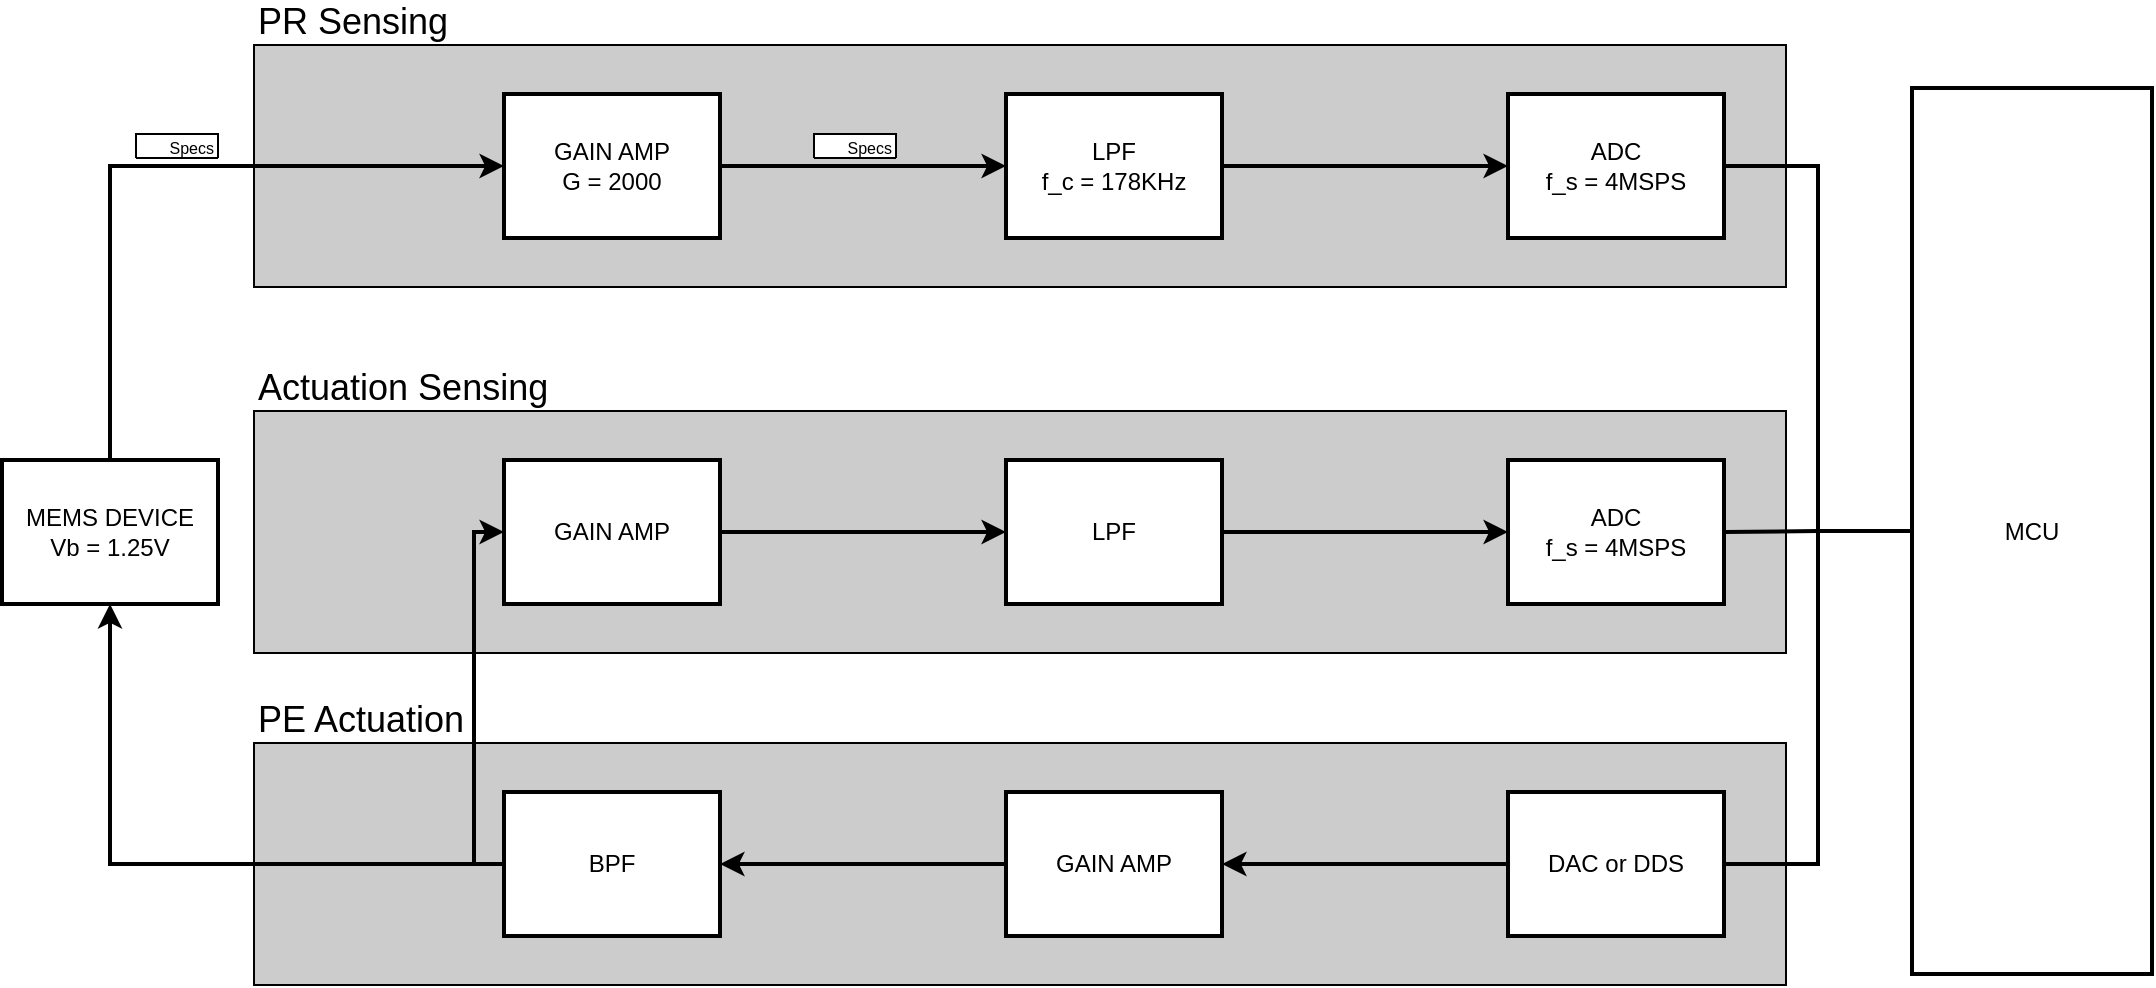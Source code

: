 <mxfile version="26.0.4">
  <diagram name="Page-1" id="SZZ0gEDGvlN5G_9kjv5t">
    <mxGraphModel dx="2052" dy="1320" grid="0" gridSize="10" guides="1" tooltips="1" connect="1" arrows="1" fold="1" page="1" pageScale="1" pageWidth="1654" pageHeight="1169" math="0" shadow="0">
      <root>
        <mxCell id="0" />
        <mxCell id="1" parent="0" />
        <mxCell id="HjpI4oTt8wgdMNK6Tnfc-30" value="" style="rounded=0;whiteSpace=wrap;html=1;fillColor=#CCCCCC;" parent="1" vertex="1">
          <mxGeometry x="313" y="635.5" width="766" height="121" as="geometry" />
        </mxCell>
        <mxCell id="HjpI4oTt8wgdMNK6Tnfc-23" value="" style="rounded=0;whiteSpace=wrap;html=1;fillColor=#CCCCCC;" parent="1" vertex="1">
          <mxGeometry x="313" y="469.5" width="766" height="121" as="geometry" />
        </mxCell>
        <mxCell id="HjpI4oTt8wgdMNK6Tnfc-20" value="" style="rounded=0;whiteSpace=wrap;html=1;fillColor=#CCCCCC;" parent="1" vertex="1">
          <mxGeometry x="313" y="286.5" width="766" height="121" as="geometry" />
        </mxCell>
        <mxCell id="HjpI4oTt8wgdMNK6Tnfc-3" style="edgeStyle=orthogonalEdgeStyle;rounded=0;orthogonalLoop=1;jettySize=auto;html=1;exitX=1;exitY=0.5;exitDx=0;exitDy=0;strokeWidth=2;" parent="1" source="HjpI4oTt8wgdMNK6Tnfc-1" target="HjpI4oTt8wgdMNK6Tnfc-2" edge="1">
          <mxGeometry relative="1" as="geometry">
            <Array as="points">
              <mxPoint x="241" y="530" />
              <mxPoint x="241" y="347" />
            </Array>
          </mxGeometry>
        </mxCell>
        <mxCell id="HjpI4oTt8wgdMNK6Tnfc-1" value="MEMS DEVICE&lt;div&gt;Vb = 1.25V&lt;/div&gt;" style="rounded=0;whiteSpace=wrap;html=1;strokeWidth=2;" parent="1" vertex="1">
          <mxGeometry x="187" y="494" width="108" height="72" as="geometry" />
        </mxCell>
        <mxCell id="HjpI4oTt8wgdMNK6Tnfc-5" style="edgeStyle=orthogonalEdgeStyle;rounded=0;orthogonalLoop=1;jettySize=auto;html=1;exitX=1;exitY=0.5;exitDx=0;exitDy=0;entryX=0;entryY=0.5;entryDx=0;entryDy=0;strokeWidth=2;" parent="1" source="HjpI4oTt8wgdMNK6Tnfc-2" target="HjpI4oTt8wgdMNK6Tnfc-4" edge="1">
          <mxGeometry relative="1" as="geometry" />
        </mxCell>
        <mxCell id="HjpI4oTt8wgdMNK6Tnfc-2" value="GAIN AMP&lt;div&gt;G = 2000&lt;/div&gt;" style="rounded=0;whiteSpace=wrap;html=1;strokeWidth=2;" parent="1" vertex="1">
          <mxGeometry x="438" y="311" width="108" height="72" as="geometry" />
        </mxCell>
        <mxCell id="HjpI4oTt8wgdMNK6Tnfc-7" style="edgeStyle=orthogonalEdgeStyle;rounded=0;orthogonalLoop=1;jettySize=auto;html=1;exitX=1;exitY=0.5;exitDx=0;exitDy=0;entryX=0;entryY=0.5;entryDx=0;entryDy=0;strokeWidth=2;" parent="1" source="HjpI4oTt8wgdMNK6Tnfc-4" target="HjpI4oTt8wgdMNK6Tnfc-6" edge="1">
          <mxGeometry relative="1" as="geometry" />
        </mxCell>
        <mxCell id="HjpI4oTt8wgdMNK6Tnfc-4" value="LPF&lt;div&gt;f_c = 178KHz&lt;/div&gt;" style="rounded=0;whiteSpace=wrap;html=1;strokeWidth=2;" parent="1" vertex="1">
          <mxGeometry x="689" y="311" width="108" height="72" as="geometry" />
        </mxCell>
        <mxCell id="HjpI4oTt8wgdMNK6Tnfc-6" value="ADC&lt;div&gt;f_s = 4MSPS&lt;/div&gt;" style="rounded=0;whiteSpace=wrap;html=1;strokeWidth=2;" parent="1" vertex="1">
          <mxGeometry x="940" y="311" width="108" height="72" as="geometry" />
        </mxCell>
        <mxCell id="HjpI4oTt8wgdMNK6Tnfc-25" style="edgeStyle=orthogonalEdgeStyle;rounded=0;orthogonalLoop=1;jettySize=auto;html=1;exitX=0;exitY=0.5;exitDx=0;exitDy=0;entryX=1;entryY=0.5;entryDx=0;entryDy=0;strokeWidth=2;" parent="1" source="HjpI4oTt8wgdMNK6Tnfc-8" target="HjpI4oTt8wgdMNK6Tnfc-24" edge="1">
          <mxGeometry relative="1" as="geometry" />
        </mxCell>
        <mxCell id="HjpI4oTt8wgdMNK6Tnfc-8" value="DAC or DDS" style="rounded=0;whiteSpace=wrap;html=1;strokeWidth=2;" parent="1" vertex="1">
          <mxGeometry x="940" y="660" width="108" height="72" as="geometry" />
        </mxCell>
        <mxCell id="HjpI4oTt8wgdMNK6Tnfc-14" style="edgeStyle=orthogonalEdgeStyle;rounded=0;orthogonalLoop=1;jettySize=auto;html=1;exitX=1;exitY=0.5;exitDx=0;exitDy=0;entryX=0;entryY=0.5;entryDx=0;entryDy=0;strokeWidth=2;" parent="1" source="HjpI4oTt8wgdMNK6Tnfc-15" target="HjpI4oTt8wgdMNK6Tnfc-17" edge="1">
          <mxGeometry relative="1" as="geometry" />
        </mxCell>
        <mxCell id="HjpI4oTt8wgdMNK6Tnfc-15" value="GAIN AMP" style="rounded=0;whiteSpace=wrap;html=1;strokeWidth=2;" parent="1" vertex="1">
          <mxGeometry x="438" y="494" width="108" height="72" as="geometry" />
        </mxCell>
        <mxCell id="HjpI4oTt8wgdMNK6Tnfc-16" style="edgeStyle=orthogonalEdgeStyle;rounded=0;orthogonalLoop=1;jettySize=auto;html=1;exitX=1;exitY=0.5;exitDx=0;exitDy=0;entryX=0;entryY=0.5;entryDx=0;entryDy=0;strokeWidth=2;" parent="1" source="HjpI4oTt8wgdMNK6Tnfc-17" target="HjpI4oTt8wgdMNK6Tnfc-18" edge="1">
          <mxGeometry relative="1" as="geometry" />
        </mxCell>
        <mxCell id="HjpI4oTt8wgdMNK6Tnfc-17" value="LPF" style="rounded=0;whiteSpace=wrap;html=1;strokeWidth=2;" parent="1" vertex="1">
          <mxGeometry x="689" y="494" width="108" height="72" as="geometry" />
        </mxCell>
        <mxCell id="HjpI4oTt8wgdMNK6Tnfc-18" value="ADC&lt;div&gt;f_s = 4MSPS&lt;br&gt;&lt;/div&gt;" style="rounded=0;whiteSpace=wrap;html=1;strokeWidth=2;" parent="1" vertex="1">
          <mxGeometry x="940" y="494" width="108" height="72" as="geometry" />
        </mxCell>
        <mxCell id="HjpI4oTt8wgdMNK6Tnfc-21" value="&lt;font style=&quot;font-size: 18px;&quot;&gt;PR Sensing&lt;/font&gt;" style="text;html=1;align=left;verticalAlign=middle;whiteSpace=wrap;rounded=0;" parent="1" vertex="1">
          <mxGeometry x="313" y="264" width="122" height="22.5" as="geometry" />
        </mxCell>
        <mxCell id="HjpI4oTt8wgdMNK6Tnfc-27" style="edgeStyle=orthogonalEdgeStyle;rounded=0;orthogonalLoop=1;jettySize=auto;html=1;exitX=0;exitY=0.5;exitDx=0;exitDy=0;strokeWidth=2;" parent="1" source="HjpI4oTt8wgdMNK6Tnfc-24" target="HjpI4oTt8wgdMNK6Tnfc-26" edge="1">
          <mxGeometry relative="1" as="geometry" />
        </mxCell>
        <mxCell id="HjpI4oTt8wgdMNK6Tnfc-24" value="GAIN AMP" style="rounded=0;whiteSpace=wrap;html=1;strokeWidth=2;" parent="1" vertex="1">
          <mxGeometry x="689" y="660" width="108" height="72" as="geometry" />
        </mxCell>
        <mxCell id="HjpI4oTt8wgdMNK6Tnfc-28" style="edgeStyle=orthogonalEdgeStyle;rounded=0;orthogonalLoop=1;jettySize=auto;html=1;exitX=0;exitY=0.5;exitDx=0;exitDy=0;entryX=0.5;entryY=1;entryDx=0;entryDy=0;strokeWidth=2;" parent="1" source="HjpI4oTt8wgdMNK6Tnfc-26" target="HjpI4oTt8wgdMNK6Tnfc-1" edge="1">
          <mxGeometry relative="1" as="geometry" />
        </mxCell>
        <mxCell id="HjpI4oTt8wgdMNK6Tnfc-29" style="edgeStyle=orthogonalEdgeStyle;rounded=0;orthogonalLoop=1;jettySize=auto;html=1;exitX=0;exitY=0.5;exitDx=0;exitDy=0;entryX=0;entryY=0.5;entryDx=0;entryDy=0;strokeWidth=2;" parent="1" source="HjpI4oTt8wgdMNK6Tnfc-26" target="HjpI4oTt8wgdMNK6Tnfc-15" edge="1">
          <mxGeometry relative="1" as="geometry">
            <Array as="points">
              <mxPoint x="423" y="696" />
              <mxPoint x="423" y="530" />
            </Array>
          </mxGeometry>
        </mxCell>
        <mxCell id="HjpI4oTt8wgdMNK6Tnfc-26" value="B&lt;span style=&quot;background-color: transparent; color: light-dark(rgb(0, 0, 0), rgb(255, 255, 255));&quot;&gt;PF&lt;/span&gt;" style="rounded=0;whiteSpace=wrap;html=1;strokeWidth=2;" parent="1" vertex="1">
          <mxGeometry x="438" y="660" width="108" height="72" as="geometry" />
        </mxCell>
        <mxCell id="HjpI4oTt8wgdMNK6Tnfc-32" value="&lt;font style=&quot;font-size: 18px;&quot;&gt;PE Actuation&lt;/font&gt;" style="text;html=1;align=left;verticalAlign=middle;whiteSpace=wrap;rounded=0;" parent="1" vertex="1">
          <mxGeometry x="313" y="613" width="122" height="22.5" as="geometry" />
        </mxCell>
        <mxCell id="HjpI4oTt8wgdMNK6Tnfc-33" value="&lt;font style=&quot;font-size: 18px;&quot;&gt;Actuation Sensing&lt;/font&gt;" style="text;html=1;align=left;verticalAlign=middle;whiteSpace=wrap;rounded=0;" parent="1" vertex="1">
          <mxGeometry x="313" y="447" width="161" height="22.5" as="geometry" />
        </mxCell>
        <mxCell id="HjpI4oTt8wgdMNK6Tnfc-36" style="edgeStyle=orthogonalEdgeStyle;rounded=0;orthogonalLoop=1;jettySize=auto;html=1;exitX=0;exitY=0.5;exitDx=0;exitDy=0;strokeWidth=2;endArrow=none;endFill=0;" parent="1" source="HjpI4oTt8wgdMNK6Tnfc-34" target="HjpI4oTt8wgdMNK6Tnfc-6" edge="1">
          <mxGeometry relative="1" as="geometry" />
        </mxCell>
        <mxCell id="HjpI4oTt8wgdMNK6Tnfc-37" style="edgeStyle=orthogonalEdgeStyle;rounded=0;orthogonalLoop=1;jettySize=auto;html=1;exitX=0;exitY=0.5;exitDx=0;exitDy=0;strokeWidth=2;endArrow=none;endFill=0;" parent="1" source="HjpI4oTt8wgdMNK6Tnfc-34" target="HjpI4oTt8wgdMNK6Tnfc-18" edge="1">
          <mxGeometry relative="1" as="geometry" />
        </mxCell>
        <mxCell id="HjpI4oTt8wgdMNK6Tnfc-38" style="edgeStyle=orthogonalEdgeStyle;rounded=0;orthogonalLoop=1;jettySize=auto;html=1;exitX=0;exitY=0.5;exitDx=0;exitDy=0;strokeWidth=2;endArrow=none;endFill=0;" parent="1" source="HjpI4oTt8wgdMNK6Tnfc-34" target="HjpI4oTt8wgdMNK6Tnfc-8" edge="1">
          <mxGeometry relative="1" as="geometry" />
        </mxCell>
        <mxCell id="HjpI4oTt8wgdMNK6Tnfc-34" value="MCU" style="rounded=0;whiteSpace=wrap;html=1;strokeWidth=2;" parent="1" vertex="1">
          <mxGeometry x="1142" y="308" width="120" height="443" as="geometry" />
        </mxCell>
        <mxCell id="HjpI4oTt8wgdMNK6Tnfc-58" value="&lt;font style=&quot;font-size: 8px;&quot;&gt;Specs&lt;/font&gt;" style="swimlane;fontStyle=0;childLayout=stackLayout;horizontal=1;startSize=12;horizontalStack=0;resizeParent=1;resizeParentMax=0;resizeLast=0;collapsible=1;marginBottom=0;whiteSpace=wrap;html=1;movable=1;resizable=1;rotatable=1;deletable=1;editable=1;locked=0;connectable=1;rounded=1;swimlaneLine=1;shadow=0;glass=0;align=right;" parent="1" vertex="1" collapsed="1">
          <mxGeometry x="254" y="331" width="41" height="12" as="geometry">
            <mxRectangle x="254" y="331" width="136" height="81" as="alternateBounds" />
          </mxGeometry>
        </mxCell>
        <mxCell id="HjpI4oTt8wgdMNK6Tnfc-59" value="&lt;font style=&quot;font-size: 8px;&quot;&gt;FS deflection =&amp;nbsp;± 600nm&lt;/font&gt;" style="text;align=left;verticalAlign=middle;spacingLeft=4;spacingRight=4;overflow=hidden;points=[[0,0.5],[1,0.5]];portConstraint=eastwest;rotatable=0;whiteSpace=wrap;html=1;rounded=0;fillColor=default;" parent="HjpI4oTt8wgdMNK6Tnfc-58" vertex="1">
          <mxGeometry y="12" width="136" height="16" as="geometry" />
        </mxCell>
        <mxCell id="HjpI4oTt8wgdMNK6Tnfc-60" value="&lt;font style=&quot;font-size: 8px;&quot;&gt;FS voltage =&amp;nbsp;± 0.414mV&lt;/font&gt;" style="text;align=left;verticalAlign=middle;spacingLeft=4;spacingRight=4;overflow=hidden;points=[[0,0.5],[1,0.5]];portConstraint=eastwest;rotatable=0;whiteSpace=wrap;html=1;fillColor=default;" parent="HjpI4oTt8wgdMNK6Tnfc-58" vertex="1">
          <mxGeometry y="28" width="136" height="19" as="geometry" />
        </mxCell>
        <mxCell id="HjpI4oTt8wgdMNK6Tnfc-62" value="&lt;font style=&quot;font-size: 8px;&quot;&gt;sensitivity = 828.6nV/nm&lt;/font&gt;&lt;span style=&quot;color: rgba(0, 0, 0, 0); font-family: monospace; font-size: 0px; text-wrap: nowrap;&quot;&gt;%3CmxGraphModel%3E%3Croot%3E%3CmxCell%20id%3D%220%22%2F%3E%3CmxCell%20id%3D%221%22%20parent%3D%220%22%2F%3E%3CmxCell%20id%3D%222%22%20value%3D%22%26lt%3Bfont%20style%3D%26quot%3Bfont-size%3A%208px%3B%26quot%3B%26gt%3BVb%20%3D%201.25%26lt%3B%2Ffont%26gt%3B%22%20style%3D%22text%3BstrokeColor%3Dnone%3BfillColor%3Dnone%3Balign%3Dleft%3BverticalAlign%3Dmiddle%3BspacingLeft%3D4%3BspacingRight%3D4%3Boverflow%3Dhidden%3Bpoints%3D%5B%5B0%2C0.5%5D%2C%5B1%2C0.5%5D%5D%3BportConstraint%3Deastwest%3Brotatable%3D0%3BwhiteSpace%3Dwrap%3Bhtml%3D1%3B%22%20vertex%3D%221%22%20parent%3D%221%22%3E%3CmxGeometry%20y%3D%22532%22%20width%3D%22118%22%20height%3D%2217%22%20as%3D%22geometry%22%2F%3E%3C%2FmxCell%3E%3C%2Froot%3E%3C%2FmxGraphModel%3E&lt;/span&gt;" style="text;align=left;verticalAlign=middle;spacingLeft=4;spacingRight=4;overflow=hidden;points=[[0,0.5],[1,0.5]];portConstraint=eastwest;rotatable=0;whiteSpace=wrap;html=1;fillColor=default;" parent="HjpI4oTt8wgdMNK6Tnfc-58" vertex="1">
          <mxGeometry y="47" width="136" height="17" as="geometry" />
        </mxCell>
        <mxCell id="HjpI4oTt8wgdMNK6Tnfc-68" value="&lt;font style=&quot;font-size: 8px;&quot;&gt;e_n @55kHz = 1.17nV/rtHz&lt;/font&gt;" style="text;align=left;verticalAlign=middle;spacingLeft=4;spacingRight=4;overflow=hidden;points=[[0,0.5],[1,0.5]];portConstraint=eastwest;rotatable=0;whiteSpace=wrap;html=1;fillColor=default;" parent="HjpI4oTt8wgdMNK6Tnfc-58" vertex="1">
          <mxGeometry y="64" width="136" height="17" as="geometry" />
        </mxCell>
        <mxCell id="HjpI4oTt8wgdMNK6Tnfc-63" value="&lt;font style=&quot;font-size: 8px;&quot;&gt;Specs&lt;/font&gt;" style="swimlane;fontStyle=0;childLayout=stackLayout;horizontal=1;startSize=12;horizontalStack=0;resizeParent=1;resizeParentMax=0;resizeLast=0;collapsible=1;marginBottom=0;whiteSpace=wrap;html=1;movable=1;resizable=1;rotatable=1;deletable=1;editable=1;locked=0;connectable=1;rounded=1;swimlaneLine=1;shadow=0;glass=0;align=right;" parent="1" vertex="1" collapsed="1">
          <mxGeometry x="593" y="331" width="41" height="12" as="geometry">
            <mxRectangle x="593" y="331" width="118" height="81" as="alternateBounds" />
          </mxGeometry>
        </mxCell>
        <mxCell id="HjpI4oTt8wgdMNK6Tnfc-64" value="&lt;span style=&quot;font-size: 8px;&quot;&gt;FS voltage =&amp;nbsp;± 0.828V&lt;/span&gt;" style="text;align=left;verticalAlign=middle;spacingLeft=4;spacingRight=4;overflow=hidden;points=[[0,0.5],[1,0.5]];portConstraint=eastwest;rotatable=0;whiteSpace=wrap;html=1;rounded=0;fillColor=default;" parent="HjpI4oTt8wgdMNK6Tnfc-63" vertex="1">
          <mxGeometry y="12" width="118" height="16" as="geometry" />
        </mxCell>
        <mxCell id="HjpI4oTt8wgdMNK6Tnfc-65" value="&lt;font style=&quot;font-size: 8px;&quot;&gt;sensitivity = 1.66mV/nm&lt;/font&gt;&lt;span style=&quot;text-wrap: nowrap; color: rgba(0, 0, 0, 0); font-family: monospace; font-size: 0px;&quot;&gt;%3CmxGraphModel%3E%3Croot%3E%3CmxCell%20id%3D%220%22%2F%3E%3CmxCell%20id%3D%221%22%20parent%3D%220%22%2F%3E%3CmxCell%20id%3D%222%22%20value%3D%22%26lt%3Bfont%20style%3D%26quot%3Bfont-size%3A%208px%3B%26quot%3B%26gt%3BVb%20%3D%201.25%26lt%3B%2Ffont%26gt%3B%22%20style%3D%22text%3BstrokeColor%3Dnone%3BfillColor%3Dnone%3Balign%3Dleft%3BverticalAlign%3Dmiddle%3BspacingLeft%3D4%3BspacingRight%3D4%3Boverflow%3Dhidden%3Bpoints%3D%5B%5B0%2C0.5%5D%2C%5B1%2C0.5%5D%5D%3BportConstraint%3Deastwest%3Brotatable%3D0%3BwhiteSpace%3Dwrap%3Bhtml%3D1%3B%22%20vertex%3D%221%22%20parent%3D%221%22%3E%3CmxGeometry%20y%3D%22532%22%20width%3D%22118%22%20height%3D%2217%22%20as%3D%22geometry%22%2F%3E%3C%2FmxCell%3E%3C%2Froot%3E%3C%2FmxGraphModel%3E&lt;/span&gt;" style="text;align=left;verticalAlign=middle;spacingLeft=4;spacingRight=4;overflow=hidden;points=[[0,0.5],[1,0.5]];portConstraint=eastwest;rotatable=0;whiteSpace=wrap;html=1;fillColor=default;" parent="HjpI4oTt8wgdMNK6Tnfc-63" vertex="1">
          <mxGeometry y="28" width="118" height="19" as="geometry" />
        </mxCell>
        <mxCell id="HjpI4oTt8wgdMNK6Tnfc-66" value="&lt;span style=&quot;font-size: 8px;&quot;&gt;e_n @55kHz = 4.2uV/rtHz&lt;/span&gt;" style="text;align=left;verticalAlign=middle;spacingLeft=4;spacingRight=4;overflow=hidden;points=[[0,0.5],[1,0.5]];portConstraint=eastwest;rotatable=0;whiteSpace=wrap;html=1;fillColor=default;" parent="HjpI4oTt8wgdMNK6Tnfc-63" vertex="1">
          <mxGeometry y="47" width="118" height="17" as="geometry" />
        </mxCell>
        <mxCell id="HjpI4oTt8wgdMNK6Tnfc-67" value="" style="text;align=left;verticalAlign=middle;spacingLeft=4;spacingRight=4;overflow=hidden;points=[[0,0.5],[1,0.5]];portConstraint=eastwest;rotatable=0;whiteSpace=wrap;html=1;fillColor=default;" parent="HjpI4oTt8wgdMNK6Tnfc-63" vertex="1">
          <mxGeometry y="64" width="118" height="17" as="geometry" />
        </mxCell>
      </root>
    </mxGraphModel>
  </diagram>
</mxfile>
